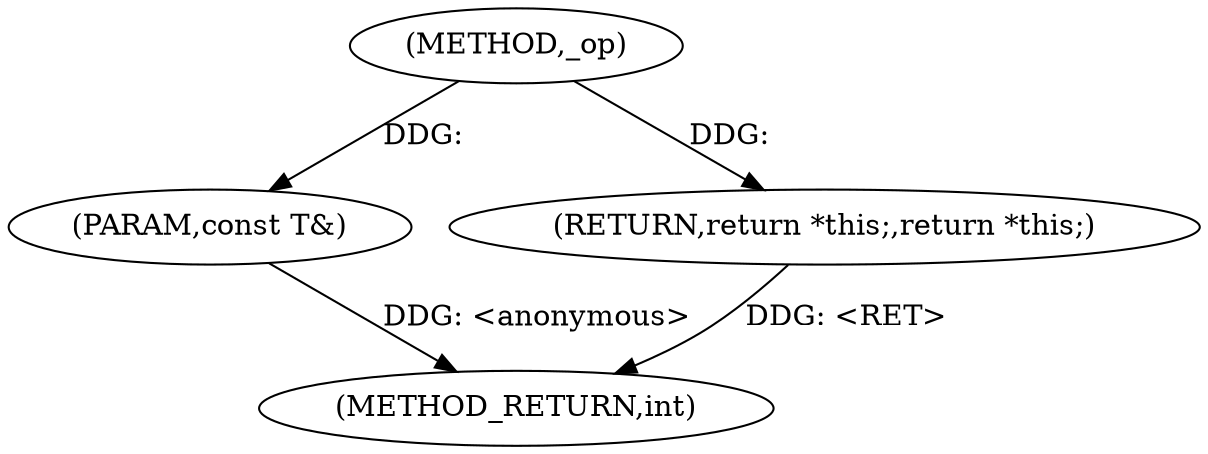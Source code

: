 digraph "_op" {  
"1000190" [label = "(METHOD,_op)" ]
"1000196" [label = "(METHOD_RETURN,int)" ]
"1000191" [label = "(PARAM,const T&)" ]
"1000193" [label = "(RETURN,return *this;,return *this;)" ]
  "1000193" -> "1000196"  [ label = "DDG: <RET>"] 
  "1000191" -> "1000196"  [ label = "DDG: <anonymous>"] 
  "1000190" -> "1000191"  [ label = "DDG: "] 
  "1000190" -> "1000193"  [ label = "DDG: "] 
}
